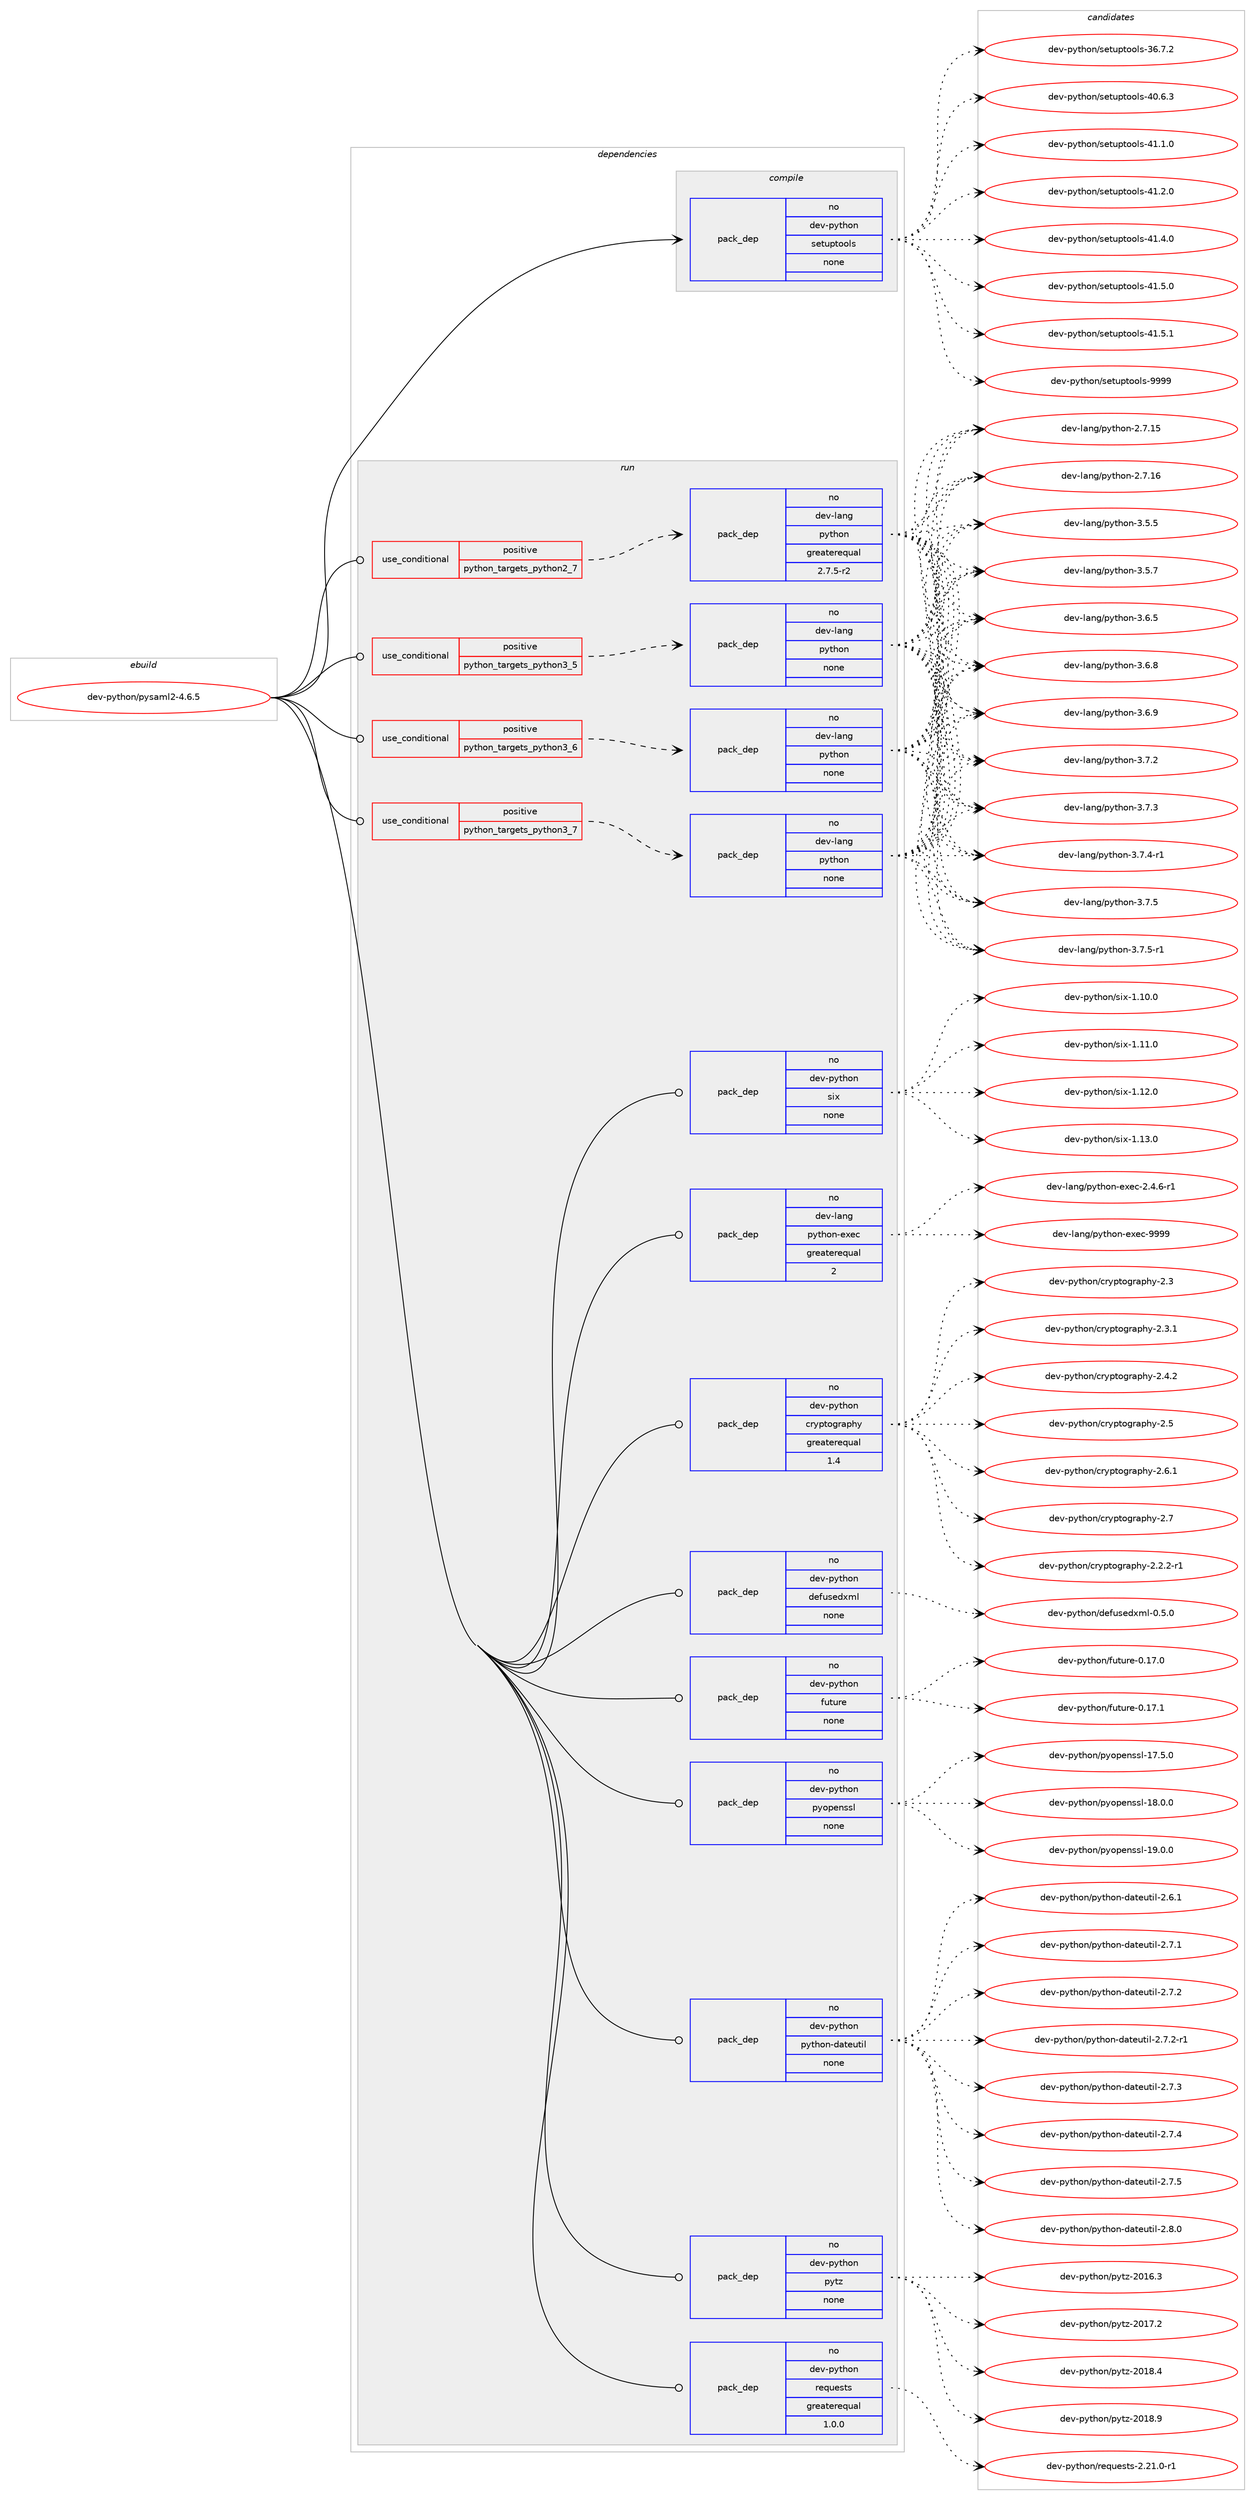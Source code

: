 digraph prolog {

# *************
# Graph options
# *************

newrank=true;
concentrate=true;
compound=true;
graph [rankdir=LR,fontname=Helvetica,fontsize=10,ranksep=1.5];#, ranksep=2.5, nodesep=0.2];
edge  [arrowhead=vee];
node  [fontname=Helvetica,fontsize=10];

# **********
# The ebuild
# **********

subgraph cluster_leftcol {
color=gray;
rank=same;
label=<<i>ebuild</i>>;
id [label="dev-python/pysaml2-4.6.5", color=red, width=4, href="../dev-python/pysaml2-4.6.5.svg"];
}

# ****************
# The dependencies
# ****************

subgraph cluster_midcol {
color=gray;
label=<<i>dependencies</i>>;
subgraph cluster_compile {
fillcolor="#eeeeee";
style=filled;
label=<<i>compile</i>>;
subgraph pack469931 {
dependency628538 [label=<<TABLE BORDER="0" CELLBORDER="1" CELLSPACING="0" CELLPADDING="4" WIDTH="220"><TR><TD ROWSPAN="6" CELLPADDING="30">pack_dep</TD></TR><TR><TD WIDTH="110">no</TD></TR><TR><TD>dev-python</TD></TR><TR><TD>setuptools</TD></TR><TR><TD>none</TD></TR><TR><TD></TD></TR></TABLE>>, shape=none, color=blue];
}
id:e -> dependency628538:w [weight=20,style="solid",arrowhead="vee"];
}
subgraph cluster_compileandrun {
fillcolor="#eeeeee";
style=filled;
label=<<i>compile and run</i>>;
}
subgraph cluster_run {
fillcolor="#eeeeee";
style=filled;
label=<<i>run</i>>;
subgraph cond146747 {
dependency628539 [label=<<TABLE BORDER="0" CELLBORDER="1" CELLSPACING="0" CELLPADDING="4"><TR><TD ROWSPAN="3" CELLPADDING="10">use_conditional</TD></TR><TR><TD>positive</TD></TR><TR><TD>python_targets_python2_7</TD></TR></TABLE>>, shape=none, color=red];
subgraph pack469932 {
dependency628540 [label=<<TABLE BORDER="0" CELLBORDER="1" CELLSPACING="0" CELLPADDING="4" WIDTH="220"><TR><TD ROWSPAN="6" CELLPADDING="30">pack_dep</TD></TR><TR><TD WIDTH="110">no</TD></TR><TR><TD>dev-lang</TD></TR><TR><TD>python</TD></TR><TR><TD>greaterequal</TD></TR><TR><TD>2.7.5-r2</TD></TR></TABLE>>, shape=none, color=blue];
}
dependency628539:e -> dependency628540:w [weight=20,style="dashed",arrowhead="vee"];
}
id:e -> dependency628539:w [weight=20,style="solid",arrowhead="odot"];
subgraph cond146748 {
dependency628541 [label=<<TABLE BORDER="0" CELLBORDER="1" CELLSPACING="0" CELLPADDING="4"><TR><TD ROWSPAN="3" CELLPADDING="10">use_conditional</TD></TR><TR><TD>positive</TD></TR><TR><TD>python_targets_python3_5</TD></TR></TABLE>>, shape=none, color=red];
subgraph pack469933 {
dependency628542 [label=<<TABLE BORDER="0" CELLBORDER="1" CELLSPACING="0" CELLPADDING="4" WIDTH="220"><TR><TD ROWSPAN="6" CELLPADDING="30">pack_dep</TD></TR><TR><TD WIDTH="110">no</TD></TR><TR><TD>dev-lang</TD></TR><TR><TD>python</TD></TR><TR><TD>none</TD></TR><TR><TD></TD></TR></TABLE>>, shape=none, color=blue];
}
dependency628541:e -> dependency628542:w [weight=20,style="dashed",arrowhead="vee"];
}
id:e -> dependency628541:w [weight=20,style="solid",arrowhead="odot"];
subgraph cond146749 {
dependency628543 [label=<<TABLE BORDER="0" CELLBORDER="1" CELLSPACING="0" CELLPADDING="4"><TR><TD ROWSPAN="3" CELLPADDING="10">use_conditional</TD></TR><TR><TD>positive</TD></TR><TR><TD>python_targets_python3_6</TD></TR></TABLE>>, shape=none, color=red];
subgraph pack469934 {
dependency628544 [label=<<TABLE BORDER="0" CELLBORDER="1" CELLSPACING="0" CELLPADDING="4" WIDTH="220"><TR><TD ROWSPAN="6" CELLPADDING="30">pack_dep</TD></TR><TR><TD WIDTH="110">no</TD></TR><TR><TD>dev-lang</TD></TR><TR><TD>python</TD></TR><TR><TD>none</TD></TR><TR><TD></TD></TR></TABLE>>, shape=none, color=blue];
}
dependency628543:e -> dependency628544:w [weight=20,style="dashed",arrowhead="vee"];
}
id:e -> dependency628543:w [weight=20,style="solid",arrowhead="odot"];
subgraph cond146750 {
dependency628545 [label=<<TABLE BORDER="0" CELLBORDER="1" CELLSPACING="0" CELLPADDING="4"><TR><TD ROWSPAN="3" CELLPADDING="10">use_conditional</TD></TR><TR><TD>positive</TD></TR><TR><TD>python_targets_python3_7</TD></TR></TABLE>>, shape=none, color=red];
subgraph pack469935 {
dependency628546 [label=<<TABLE BORDER="0" CELLBORDER="1" CELLSPACING="0" CELLPADDING="4" WIDTH="220"><TR><TD ROWSPAN="6" CELLPADDING="30">pack_dep</TD></TR><TR><TD WIDTH="110">no</TD></TR><TR><TD>dev-lang</TD></TR><TR><TD>python</TD></TR><TR><TD>none</TD></TR><TR><TD></TD></TR></TABLE>>, shape=none, color=blue];
}
dependency628545:e -> dependency628546:w [weight=20,style="dashed",arrowhead="vee"];
}
id:e -> dependency628545:w [weight=20,style="solid",arrowhead="odot"];
subgraph pack469936 {
dependency628547 [label=<<TABLE BORDER="0" CELLBORDER="1" CELLSPACING="0" CELLPADDING="4" WIDTH="220"><TR><TD ROWSPAN="6" CELLPADDING="30">pack_dep</TD></TR><TR><TD WIDTH="110">no</TD></TR><TR><TD>dev-lang</TD></TR><TR><TD>python-exec</TD></TR><TR><TD>greaterequal</TD></TR><TR><TD>2</TD></TR></TABLE>>, shape=none, color=blue];
}
id:e -> dependency628547:w [weight=20,style="solid",arrowhead="odot"];
subgraph pack469937 {
dependency628548 [label=<<TABLE BORDER="0" CELLBORDER="1" CELLSPACING="0" CELLPADDING="4" WIDTH="220"><TR><TD ROWSPAN="6" CELLPADDING="30">pack_dep</TD></TR><TR><TD WIDTH="110">no</TD></TR><TR><TD>dev-python</TD></TR><TR><TD>cryptography</TD></TR><TR><TD>greaterequal</TD></TR><TR><TD>1.4</TD></TR></TABLE>>, shape=none, color=blue];
}
id:e -> dependency628548:w [weight=20,style="solid",arrowhead="odot"];
subgraph pack469938 {
dependency628549 [label=<<TABLE BORDER="0" CELLBORDER="1" CELLSPACING="0" CELLPADDING="4" WIDTH="220"><TR><TD ROWSPAN="6" CELLPADDING="30">pack_dep</TD></TR><TR><TD WIDTH="110">no</TD></TR><TR><TD>dev-python</TD></TR><TR><TD>defusedxml</TD></TR><TR><TD>none</TD></TR><TR><TD></TD></TR></TABLE>>, shape=none, color=blue];
}
id:e -> dependency628549:w [weight=20,style="solid",arrowhead="odot"];
subgraph pack469939 {
dependency628550 [label=<<TABLE BORDER="0" CELLBORDER="1" CELLSPACING="0" CELLPADDING="4" WIDTH="220"><TR><TD ROWSPAN="6" CELLPADDING="30">pack_dep</TD></TR><TR><TD WIDTH="110">no</TD></TR><TR><TD>dev-python</TD></TR><TR><TD>future</TD></TR><TR><TD>none</TD></TR><TR><TD></TD></TR></TABLE>>, shape=none, color=blue];
}
id:e -> dependency628550:w [weight=20,style="solid",arrowhead="odot"];
subgraph pack469940 {
dependency628551 [label=<<TABLE BORDER="0" CELLBORDER="1" CELLSPACING="0" CELLPADDING="4" WIDTH="220"><TR><TD ROWSPAN="6" CELLPADDING="30">pack_dep</TD></TR><TR><TD WIDTH="110">no</TD></TR><TR><TD>dev-python</TD></TR><TR><TD>pyopenssl</TD></TR><TR><TD>none</TD></TR><TR><TD></TD></TR></TABLE>>, shape=none, color=blue];
}
id:e -> dependency628551:w [weight=20,style="solid",arrowhead="odot"];
subgraph pack469941 {
dependency628552 [label=<<TABLE BORDER="0" CELLBORDER="1" CELLSPACING="0" CELLPADDING="4" WIDTH="220"><TR><TD ROWSPAN="6" CELLPADDING="30">pack_dep</TD></TR><TR><TD WIDTH="110">no</TD></TR><TR><TD>dev-python</TD></TR><TR><TD>python-dateutil</TD></TR><TR><TD>none</TD></TR><TR><TD></TD></TR></TABLE>>, shape=none, color=blue];
}
id:e -> dependency628552:w [weight=20,style="solid",arrowhead="odot"];
subgraph pack469942 {
dependency628553 [label=<<TABLE BORDER="0" CELLBORDER="1" CELLSPACING="0" CELLPADDING="4" WIDTH="220"><TR><TD ROWSPAN="6" CELLPADDING="30">pack_dep</TD></TR><TR><TD WIDTH="110">no</TD></TR><TR><TD>dev-python</TD></TR><TR><TD>pytz</TD></TR><TR><TD>none</TD></TR><TR><TD></TD></TR></TABLE>>, shape=none, color=blue];
}
id:e -> dependency628553:w [weight=20,style="solid",arrowhead="odot"];
subgraph pack469943 {
dependency628554 [label=<<TABLE BORDER="0" CELLBORDER="1" CELLSPACING="0" CELLPADDING="4" WIDTH="220"><TR><TD ROWSPAN="6" CELLPADDING="30">pack_dep</TD></TR><TR><TD WIDTH="110">no</TD></TR><TR><TD>dev-python</TD></TR><TR><TD>requests</TD></TR><TR><TD>greaterequal</TD></TR><TR><TD>1.0.0</TD></TR></TABLE>>, shape=none, color=blue];
}
id:e -> dependency628554:w [weight=20,style="solid",arrowhead="odot"];
subgraph pack469944 {
dependency628555 [label=<<TABLE BORDER="0" CELLBORDER="1" CELLSPACING="0" CELLPADDING="4" WIDTH="220"><TR><TD ROWSPAN="6" CELLPADDING="30">pack_dep</TD></TR><TR><TD WIDTH="110">no</TD></TR><TR><TD>dev-python</TD></TR><TR><TD>six</TD></TR><TR><TD>none</TD></TR><TR><TD></TD></TR></TABLE>>, shape=none, color=blue];
}
id:e -> dependency628555:w [weight=20,style="solid",arrowhead="odot"];
}
}

# **************
# The candidates
# **************

subgraph cluster_choices {
rank=same;
color=gray;
label=<<i>candidates</i>>;

subgraph choice469931 {
color=black;
nodesep=1;
choice100101118451121211161041111104711510111611711211611111110811545515446554650 [label="dev-python/setuptools-36.7.2", color=red, width=4,href="../dev-python/setuptools-36.7.2.svg"];
choice100101118451121211161041111104711510111611711211611111110811545524846544651 [label="dev-python/setuptools-40.6.3", color=red, width=4,href="../dev-python/setuptools-40.6.3.svg"];
choice100101118451121211161041111104711510111611711211611111110811545524946494648 [label="dev-python/setuptools-41.1.0", color=red, width=4,href="../dev-python/setuptools-41.1.0.svg"];
choice100101118451121211161041111104711510111611711211611111110811545524946504648 [label="dev-python/setuptools-41.2.0", color=red, width=4,href="../dev-python/setuptools-41.2.0.svg"];
choice100101118451121211161041111104711510111611711211611111110811545524946524648 [label="dev-python/setuptools-41.4.0", color=red, width=4,href="../dev-python/setuptools-41.4.0.svg"];
choice100101118451121211161041111104711510111611711211611111110811545524946534648 [label="dev-python/setuptools-41.5.0", color=red, width=4,href="../dev-python/setuptools-41.5.0.svg"];
choice100101118451121211161041111104711510111611711211611111110811545524946534649 [label="dev-python/setuptools-41.5.1", color=red, width=4,href="../dev-python/setuptools-41.5.1.svg"];
choice10010111845112121116104111110471151011161171121161111111081154557575757 [label="dev-python/setuptools-9999", color=red, width=4,href="../dev-python/setuptools-9999.svg"];
dependency628538:e -> choice100101118451121211161041111104711510111611711211611111110811545515446554650:w [style=dotted,weight="100"];
dependency628538:e -> choice100101118451121211161041111104711510111611711211611111110811545524846544651:w [style=dotted,weight="100"];
dependency628538:e -> choice100101118451121211161041111104711510111611711211611111110811545524946494648:w [style=dotted,weight="100"];
dependency628538:e -> choice100101118451121211161041111104711510111611711211611111110811545524946504648:w [style=dotted,weight="100"];
dependency628538:e -> choice100101118451121211161041111104711510111611711211611111110811545524946524648:w [style=dotted,weight="100"];
dependency628538:e -> choice100101118451121211161041111104711510111611711211611111110811545524946534648:w [style=dotted,weight="100"];
dependency628538:e -> choice100101118451121211161041111104711510111611711211611111110811545524946534649:w [style=dotted,weight="100"];
dependency628538:e -> choice10010111845112121116104111110471151011161171121161111111081154557575757:w [style=dotted,weight="100"];
}
subgraph choice469932 {
color=black;
nodesep=1;
choice10010111845108971101034711212111610411111045504655464953 [label="dev-lang/python-2.7.15", color=red, width=4,href="../dev-lang/python-2.7.15.svg"];
choice10010111845108971101034711212111610411111045504655464954 [label="dev-lang/python-2.7.16", color=red, width=4,href="../dev-lang/python-2.7.16.svg"];
choice100101118451089711010347112121116104111110455146534653 [label="dev-lang/python-3.5.5", color=red, width=4,href="../dev-lang/python-3.5.5.svg"];
choice100101118451089711010347112121116104111110455146534655 [label="dev-lang/python-3.5.7", color=red, width=4,href="../dev-lang/python-3.5.7.svg"];
choice100101118451089711010347112121116104111110455146544653 [label="dev-lang/python-3.6.5", color=red, width=4,href="../dev-lang/python-3.6.5.svg"];
choice100101118451089711010347112121116104111110455146544656 [label="dev-lang/python-3.6.8", color=red, width=4,href="../dev-lang/python-3.6.8.svg"];
choice100101118451089711010347112121116104111110455146544657 [label="dev-lang/python-3.6.9", color=red, width=4,href="../dev-lang/python-3.6.9.svg"];
choice100101118451089711010347112121116104111110455146554650 [label="dev-lang/python-3.7.2", color=red, width=4,href="../dev-lang/python-3.7.2.svg"];
choice100101118451089711010347112121116104111110455146554651 [label="dev-lang/python-3.7.3", color=red, width=4,href="../dev-lang/python-3.7.3.svg"];
choice1001011184510897110103471121211161041111104551465546524511449 [label="dev-lang/python-3.7.4-r1", color=red, width=4,href="../dev-lang/python-3.7.4-r1.svg"];
choice100101118451089711010347112121116104111110455146554653 [label="dev-lang/python-3.7.5", color=red, width=4,href="../dev-lang/python-3.7.5.svg"];
choice1001011184510897110103471121211161041111104551465546534511449 [label="dev-lang/python-3.7.5-r1", color=red, width=4,href="../dev-lang/python-3.7.5-r1.svg"];
dependency628540:e -> choice10010111845108971101034711212111610411111045504655464953:w [style=dotted,weight="100"];
dependency628540:e -> choice10010111845108971101034711212111610411111045504655464954:w [style=dotted,weight="100"];
dependency628540:e -> choice100101118451089711010347112121116104111110455146534653:w [style=dotted,weight="100"];
dependency628540:e -> choice100101118451089711010347112121116104111110455146534655:w [style=dotted,weight="100"];
dependency628540:e -> choice100101118451089711010347112121116104111110455146544653:w [style=dotted,weight="100"];
dependency628540:e -> choice100101118451089711010347112121116104111110455146544656:w [style=dotted,weight="100"];
dependency628540:e -> choice100101118451089711010347112121116104111110455146544657:w [style=dotted,weight="100"];
dependency628540:e -> choice100101118451089711010347112121116104111110455146554650:w [style=dotted,weight="100"];
dependency628540:e -> choice100101118451089711010347112121116104111110455146554651:w [style=dotted,weight="100"];
dependency628540:e -> choice1001011184510897110103471121211161041111104551465546524511449:w [style=dotted,weight="100"];
dependency628540:e -> choice100101118451089711010347112121116104111110455146554653:w [style=dotted,weight="100"];
dependency628540:e -> choice1001011184510897110103471121211161041111104551465546534511449:w [style=dotted,weight="100"];
}
subgraph choice469933 {
color=black;
nodesep=1;
choice10010111845108971101034711212111610411111045504655464953 [label="dev-lang/python-2.7.15", color=red, width=4,href="../dev-lang/python-2.7.15.svg"];
choice10010111845108971101034711212111610411111045504655464954 [label="dev-lang/python-2.7.16", color=red, width=4,href="../dev-lang/python-2.7.16.svg"];
choice100101118451089711010347112121116104111110455146534653 [label="dev-lang/python-3.5.5", color=red, width=4,href="../dev-lang/python-3.5.5.svg"];
choice100101118451089711010347112121116104111110455146534655 [label="dev-lang/python-3.5.7", color=red, width=4,href="../dev-lang/python-3.5.7.svg"];
choice100101118451089711010347112121116104111110455146544653 [label="dev-lang/python-3.6.5", color=red, width=4,href="../dev-lang/python-3.6.5.svg"];
choice100101118451089711010347112121116104111110455146544656 [label="dev-lang/python-3.6.8", color=red, width=4,href="../dev-lang/python-3.6.8.svg"];
choice100101118451089711010347112121116104111110455146544657 [label="dev-lang/python-3.6.9", color=red, width=4,href="../dev-lang/python-3.6.9.svg"];
choice100101118451089711010347112121116104111110455146554650 [label="dev-lang/python-3.7.2", color=red, width=4,href="../dev-lang/python-3.7.2.svg"];
choice100101118451089711010347112121116104111110455146554651 [label="dev-lang/python-3.7.3", color=red, width=4,href="../dev-lang/python-3.7.3.svg"];
choice1001011184510897110103471121211161041111104551465546524511449 [label="dev-lang/python-3.7.4-r1", color=red, width=4,href="../dev-lang/python-3.7.4-r1.svg"];
choice100101118451089711010347112121116104111110455146554653 [label="dev-lang/python-3.7.5", color=red, width=4,href="../dev-lang/python-3.7.5.svg"];
choice1001011184510897110103471121211161041111104551465546534511449 [label="dev-lang/python-3.7.5-r1", color=red, width=4,href="../dev-lang/python-3.7.5-r1.svg"];
dependency628542:e -> choice10010111845108971101034711212111610411111045504655464953:w [style=dotted,weight="100"];
dependency628542:e -> choice10010111845108971101034711212111610411111045504655464954:w [style=dotted,weight="100"];
dependency628542:e -> choice100101118451089711010347112121116104111110455146534653:w [style=dotted,weight="100"];
dependency628542:e -> choice100101118451089711010347112121116104111110455146534655:w [style=dotted,weight="100"];
dependency628542:e -> choice100101118451089711010347112121116104111110455146544653:w [style=dotted,weight="100"];
dependency628542:e -> choice100101118451089711010347112121116104111110455146544656:w [style=dotted,weight="100"];
dependency628542:e -> choice100101118451089711010347112121116104111110455146544657:w [style=dotted,weight="100"];
dependency628542:e -> choice100101118451089711010347112121116104111110455146554650:w [style=dotted,weight="100"];
dependency628542:e -> choice100101118451089711010347112121116104111110455146554651:w [style=dotted,weight="100"];
dependency628542:e -> choice1001011184510897110103471121211161041111104551465546524511449:w [style=dotted,weight="100"];
dependency628542:e -> choice100101118451089711010347112121116104111110455146554653:w [style=dotted,weight="100"];
dependency628542:e -> choice1001011184510897110103471121211161041111104551465546534511449:w [style=dotted,weight="100"];
}
subgraph choice469934 {
color=black;
nodesep=1;
choice10010111845108971101034711212111610411111045504655464953 [label="dev-lang/python-2.7.15", color=red, width=4,href="../dev-lang/python-2.7.15.svg"];
choice10010111845108971101034711212111610411111045504655464954 [label="dev-lang/python-2.7.16", color=red, width=4,href="../dev-lang/python-2.7.16.svg"];
choice100101118451089711010347112121116104111110455146534653 [label="dev-lang/python-3.5.5", color=red, width=4,href="../dev-lang/python-3.5.5.svg"];
choice100101118451089711010347112121116104111110455146534655 [label="dev-lang/python-3.5.7", color=red, width=4,href="../dev-lang/python-3.5.7.svg"];
choice100101118451089711010347112121116104111110455146544653 [label="dev-lang/python-3.6.5", color=red, width=4,href="../dev-lang/python-3.6.5.svg"];
choice100101118451089711010347112121116104111110455146544656 [label="dev-lang/python-3.6.8", color=red, width=4,href="../dev-lang/python-3.6.8.svg"];
choice100101118451089711010347112121116104111110455146544657 [label="dev-lang/python-3.6.9", color=red, width=4,href="../dev-lang/python-3.6.9.svg"];
choice100101118451089711010347112121116104111110455146554650 [label="dev-lang/python-3.7.2", color=red, width=4,href="../dev-lang/python-3.7.2.svg"];
choice100101118451089711010347112121116104111110455146554651 [label="dev-lang/python-3.7.3", color=red, width=4,href="../dev-lang/python-3.7.3.svg"];
choice1001011184510897110103471121211161041111104551465546524511449 [label="dev-lang/python-3.7.4-r1", color=red, width=4,href="../dev-lang/python-3.7.4-r1.svg"];
choice100101118451089711010347112121116104111110455146554653 [label="dev-lang/python-3.7.5", color=red, width=4,href="../dev-lang/python-3.7.5.svg"];
choice1001011184510897110103471121211161041111104551465546534511449 [label="dev-lang/python-3.7.5-r1", color=red, width=4,href="../dev-lang/python-3.7.5-r1.svg"];
dependency628544:e -> choice10010111845108971101034711212111610411111045504655464953:w [style=dotted,weight="100"];
dependency628544:e -> choice10010111845108971101034711212111610411111045504655464954:w [style=dotted,weight="100"];
dependency628544:e -> choice100101118451089711010347112121116104111110455146534653:w [style=dotted,weight="100"];
dependency628544:e -> choice100101118451089711010347112121116104111110455146534655:w [style=dotted,weight="100"];
dependency628544:e -> choice100101118451089711010347112121116104111110455146544653:w [style=dotted,weight="100"];
dependency628544:e -> choice100101118451089711010347112121116104111110455146544656:w [style=dotted,weight="100"];
dependency628544:e -> choice100101118451089711010347112121116104111110455146544657:w [style=dotted,weight="100"];
dependency628544:e -> choice100101118451089711010347112121116104111110455146554650:w [style=dotted,weight="100"];
dependency628544:e -> choice100101118451089711010347112121116104111110455146554651:w [style=dotted,weight="100"];
dependency628544:e -> choice1001011184510897110103471121211161041111104551465546524511449:w [style=dotted,weight="100"];
dependency628544:e -> choice100101118451089711010347112121116104111110455146554653:w [style=dotted,weight="100"];
dependency628544:e -> choice1001011184510897110103471121211161041111104551465546534511449:w [style=dotted,weight="100"];
}
subgraph choice469935 {
color=black;
nodesep=1;
choice10010111845108971101034711212111610411111045504655464953 [label="dev-lang/python-2.7.15", color=red, width=4,href="../dev-lang/python-2.7.15.svg"];
choice10010111845108971101034711212111610411111045504655464954 [label="dev-lang/python-2.7.16", color=red, width=4,href="../dev-lang/python-2.7.16.svg"];
choice100101118451089711010347112121116104111110455146534653 [label="dev-lang/python-3.5.5", color=red, width=4,href="../dev-lang/python-3.5.5.svg"];
choice100101118451089711010347112121116104111110455146534655 [label="dev-lang/python-3.5.7", color=red, width=4,href="../dev-lang/python-3.5.7.svg"];
choice100101118451089711010347112121116104111110455146544653 [label="dev-lang/python-3.6.5", color=red, width=4,href="../dev-lang/python-3.6.5.svg"];
choice100101118451089711010347112121116104111110455146544656 [label="dev-lang/python-3.6.8", color=red, width=4,href="../dev-lang/python-3.6.8.svg"];
choice100101118451089711010347112121116104111110455146544657 [label="dev-lang/python-3.6.9", color=red, width=4,href="../dev-lang/python-3.6.9.svg"];
choice100101118451089711010347112121116104111110455146554650 [label="dev-lang/python-3.7.2", color=red, width=4,href="../dev-lang/python-3.7.2.svg"];
choice100101118451089711010347112121116104111110455146554651 [label="dev-lang/python-3.7.3", color=red, width=4,href="../dev-lang/python-3.7.3.svg"];
choice1001011184510897110103471121211161041111104551465546524511449 [label="dev-lang/python-3.7.4-r1", color=red, width=4,href="../dev-lang/python-3.7.4-r1.svg"];
choice100101118451089711010347112121116104111110455146554653 [label="dev-lang/python-3.7.5", color=red, width=4,href="../dev-lang/python-3.7.5.svg"];
choice1001011184510897110103471121211161041111104551465546534511449 [label="dev-lang/python-3.7.5-r1", color=red, width=4,href="../dev-lang/python-3.7.5-r1.svg"];
dependency628546:e -> choice10010111845108971101034711212111610411111045504655464953:w [style=dotted,weight="100"];
dependency628546:e -> choice10010111845108971101034711212111610411111045504655464954:w [style=dotted,weight="100"];
dependency628546:e -> choice100101118451089711010347112121116104111110455146534653:w [style=dotted,weight="100"];
dependency628546:e -> choice100101118451089711010347112121116104111110455146534655:w [style=dotted,weight="100"];
dependency628546:e -> choice100101118451089711010347112121116104111110455146544653:w [style=dotted,weight="100"];
dependency628546:e -> choice100101118451089711010347112121116104111110455146544656:w [style=dotted,weight="100"];
dependency628546:e -> choice100101118451089711010347112121116104111110455146544657:w [style=dotted,weight="100"];
dependency628546:e -> choice100101118451089711010347112121116104111110455146554650:w [style=dotted,weight="100"];
dependency628546:e -> choice100101118451089711010347112121116104111110455146554651:w [style=dotted,weight="100"];
dependency628546:e -> choice1001011184510897110103471121211161041111104551465546524511449:w [style=dotted,weight="100"];
dependency628546:e -> choice100101118451089711010347112121116104111110455146554653:w [style=dotted,weight="100"];
dependency628546:e -> choice1001011184510897110103471121211161041111104551465546534511449:w [style=dotted,weight="100"];
}
subgraph choice469936 {
color=black;
nodesep=1;
choice10010111845108971101034711212111610411111045101120101994550465246544511449 [label="dev-lang/python-exec-2.4.6-r1", color=red, width=4,href="../dev-lang/python-exec-2.4.6-r1.svg"];
choice10010111845108971101034711212111610411111045101120101994557575757 [label="dev-lang/python-exec-9999", color=red, width=4,href="../dev-lang/python-exec-9999.svg"];
dependency628547:e -> choice10010111845108971101034711212111610411111045101120101994550465246544511449:w [style=dotted,weight="100"];
dependency628547:e -> choice10010111845108971101034711212111610411111045101120101994557575757:w [style=dotted,weight="100"];
}
subgraph choice469937 {
color=black;
nodesep=1;
choice100101118451121211161041111104799114121112116111103114971121041214550465046504511449 [label="dev-python/cryptography-2.2.2-r1", color=red, width=4,href="../dev-python/cryptography-2.2.2-r1.svg"];
choice1001011184511212111610411111047991141211121161111031149711210412145504651 [label="dev-python/cryptography-2.3", color=red, width=4,href="../dev-python/cryptography-2.3.svg"];
choice10010111845112121116104111110479911412111211611110311497112104121455046514649 [label="dev-python/cryptography-2.3.1", color=red, width=4,href="../dev-python/cryptography-2.3.1.svg"];
choice10010111845112121116104111110479911412111211611110311497112104121455046524650 [label="dev-python/cryptography-2.4.2", color=red, width=4,href="../dev-python/cryptography-2.4.2.svg"];
choice1001011184511212111610411111047991141211121161111031149711210412145504653 [label="dev-python/cryptography-2.5", color=red, width=4,href="../dev-python/cryptography-2.5.svg"];
choice10010111845112121116104111110479911412111211611110311497112104121455046544649 [label="dev-python/cryptography-2.6.1", color=red, width=4,href="../dev-python/cryptography-2.6.1.svg"];
choice1001011184511212111610411111047991141211121161111031149711210412145504655 [label="dev-python/cryptography-2.7", color=red, width=4,href="../dev-python/cryptography-2.7.svg"];
dependency628548:e -> choice100101118451121211161041111104799114121112116111103114971121041214550465046504511449:w [style=dotted,weight="100"];
dependency628548:e -> choice1001011184511212111610411111047991141211121161111031149711210412145504651:w [style=dotted,weight="100"];
dependency628548:e -> choice10010111845112121116104111110479911412111211611110311497112104121455046514649:w [style=dotted,weight="100"];
dependency628548:e -> choice10010111845112121116104111110479911412111211611110311497112104121455046524650:w [style=dotted,weight="100"];
dependency628548:e -> choice1001011184511212111610411111047991141211121161111031149711210412145504653:w [style=dotted,weight="100"];
dependency628548:e -> choice10010111845112121116104111110479911412111211611110311497112104121455046544649:w [style=dotted,weight="100"];
dependency628548:e -> choice1001011184511212111610411111047991141211121161111031149711210412145504655:w [style=dotted,weight="100"];
}
subgraph choice469938 {
color=black;
nodesep=1;
choice1001011184511212111610411111047100101102117115101100120109108454846534648 [label="dev-python/defusedxml-0.5.0", color=red, width=4,href="../dev-python/defusedxml-0.5.0.svg"];
dependency628549:e -> choice1001011184511212111610411111047100101102117115101100120109108454846534648:w [style=dotted,weight="100"];
}
subgraph choice469939 {
color=black;
nodesep=1;
choice100101118451121211161041111104710211711611711410145484649554648 [label="dev-python/future-0.17.0", color=red, width=4,href="../dev-python/future-0.17.0.svg"];
choice100101118451121211161041111104710211711611711410145484649554649 [label="dev-python/future-0.17.1", color=red, width=4,href="../dev-python/future-0.17.1.svg"];
dependency628550:e -> choice100101118451121211161041111104710211711611711410145484649554648:w [style=dotted,weight="100"];
dependency628550:e -> choice100101118451121211161041111104710211711611711410145484649554649:w [style=dotted,weight="100"];
}
subgraph choice469940 {
color=black;
nodesep=1;
choice100101118451121211161041111104711212111111210111011511510845495546534648 [label="dev-python/pyopenssl-17.5.0", color=red, width=4,href="../dev-python/pyopenssl-17.5.0.svg"];
choice100101118451121211161041111104711212111111210111011511510845495646484648 [label="dev-python/pyopenssl-18.0.0", color=red, width=4,href="../dev-python/pyopenssl-18.0.0.svg"];
choice100101118451121211161041111104711212111111210111011511510845495746484648 [label="dev-python/pyopenssl-19.0.0", color=red, width=4,href="../dev-python/pyopenssl-19.0.0.svg"];
dependency628551:e -> choice100101118451121211161041111104711212111111210111011511510845495546534648:w [style=dotted,weight="100"];
dependency628551:e -> choice100101118451121211161041111104711212111111210111011511510845495646484648:w [style=dotted,weight="100"];
dependency628551:e -> choice100101118451121211161041111104711212111111210111011511510845495746484648:w [style=dotted,weight="100"];
}
subgraph choice469941 {
color=black;
nodesep=1;
choice10010111845112121116104111110471121211161041111104510097116101117116105108455046544649 [label="dev-python/python-dateutil-2.6.1", color=red, width=4,href="../dev-python/python-dateutil-2.6.1.svg"];
choice10010111845112121116104111110471121211161041111104510097116101117116105108455046554649 [label="dev-python/python-dateutil-2.7.1", color=red, width=4,href="../dev-python/python-dateutil-2.7.1.svg"];
choice10010111845112121116104111110471121211161041111104510097116101117116105108455046554650 [label="dev-python/python-dateutil-2.7.2", color=red, width=4,href="../dev-python/python-dateutil-2.7.2.svg"];
choice100101118451121211161041111104711212111610411111045100971161011171161051084550465546504511449 [label="dev-python/python-dateutil-2.7.2-r1", color=red, width=4,href="../dev-python/python-dateutil-2.7.2-r1.svg"];
choice10010111845112121116104111110471121211161041111104510097116101117116105108455046554651 [label="dev-python/python-dateutil-2.7.3", color=red, width=4,href="../dev-python/python-dateutil-2.7.3.svg"];
choice10010111845112121116104111110471121211161041111104510097116101117116105108455046554652 [label="dev-python/python-dateutil-2.7.4", color=red, width=4,href="../dev-python/python-dateutil-2.7.4.svg"];
choice10010111845112121116104111110471121211161041111104510097116101117116105108455046554653 [label="dev-python/python-dateutil-2.7.5", color=red, width=4,href="../dev-python/python-dateutil-2.7.5.svg"];
choice10010111845112121116104111110471121211161041111104510097116101117116105108455046564648 [label="dev-python/python-dateutil-2.8.0", color=red, width=4,href="../dev-python/python-dateutil-2.8.0.svg"];
dependency628552:e -> choice10010111845112121116104111110471121211161041111104510097116101117116105108455046544649:w [style=dotted,weight="100"];
dependency628552:e -> choice10010111845112121116104111110471121211161041111104510097116101117116105108455046554649:w [style=dotted,weight="100"];
dependency628552:e -> choice10010111845112121116104111110471121211161041111104510097116101117116105108455046554650:w [style=dotted,weight="100"];
dependency628552:e -> choice100101118451121211161041111104711212111610411111045100971161011171161051084550465546504511449:w [style=dotted,weight="100"];
dependency628552:e -> choice10010111845112121116104111110471121211161041111104510097116101117116105108455046554651:w [style=dotted,weight="100"];
dependency628552:e -> choice10010111845112121116104111110471121211161041111104510097116101117116105108455046554652:w [style=dotted,weight="100"];
dependency628552:e -> choice10010111845112121116104111110471121211161041111104510097116101117116105108455046554653:w [style=dotted,weight="100"];
dependency628552:e -> choice10010111845112121116104111110471121211161041111104510097116101117116105108455046564648:w [style=dotted,weight="100"];
}
subgraph choice469942 {
color=black;
nodesep=1;
choice100101118451121211161041111104711212111612245504849544651 [label="dev-python/pytz-2016.3", color=red, width=4,href="../dev-python/pytz-2016.3.svg"];
choice100101118451121211161041111104711212111612245504849554650 [label="dev-python/pytz-2017.2", color=red, width=4,href="../dev-python/pytz-2017.2.svg"];
choice100101118451121211161041111104711212111612245504849564652 [label="dev-python/pytz-2018.4", color=red, width=4,href="../dev-python/pytz-2018.4.svg"];
choice100101118451121211161041111104711212111612245504849564657 [label="dev-python/pytz-2018.9", color=red, width=4,href="../dev-python/pytz-2018.9.svg"];
dependency628553:e -> choice100101118451121211161041111104711212111612245504849544651:w [style=dotted,weight="100"];
dependency628553:e -> choice100101118451121211161041111104711212111612245504849554650:w [style=dotted,weight="100"];
dependency628553:e -> choice100101118451121211161041111104711212111612245504849564652:w [style=dotted,weight="100"];
dependency628553:e -> choice100101118451121211161041111104711212111612245504849564657:w [style=dotted,weight="100"];
}
subgraph choice469943 {
color=black;
nodesep=1;
choice1001011184511212111610411111047114101113117101115116115455046504946484511449 [label="dev-python/requests-2.21.0-r1", color=red, width=4,href="../dev-python/requests-2.21.0-r1.svg"];
dependency628554:e -> choice1001011184511212111610411111047114101113117101115116115455046504946484511449:w [style=dotted,weight="100"];
}
subgraph choice469944 {
color=black;
nodesep=1;
choice100101118451121211161041111104711510512045494649484648 [label="dev-python/six-1.10.0", color=red, width=4,href="../dev-python/six-1.10.0.svg"];
choice100101118451121211161041111104711510512045494649494648 [label="dev-python/six-1.11.0", color=red, width=4,href="../dev-python/six-1.11.0.svg"];
choice100101118451121211161041111104711510512045494649504648 [label="dev-python/six-1.12.0", color=red, width=4,href="../dev-python/six-1.12.0.svg"];
choice100101118451121211161041111104711510512045494649514648 [label="dev-python/six-1.13.0", color=red, width=4,href="../dev-python/six-1.13.0.svg"];
dependency628555:e -> choice100101118451121211161041111104711510512045494649484648:w [style=dotted,weight="100"];
dependency628555:e -> choice100101118451121211161041111104711510512045494649494648:w [style=dotted,weight="100"];
dependency628555:e -> choice100101118451121211161041111104711510512045494649504648:w [style=dotted,weight="100"];
dependency628555:e -> choice100101118451121211161041111104711510512045494649514648:w [style=dotted,weight="100"];
}
}

}
